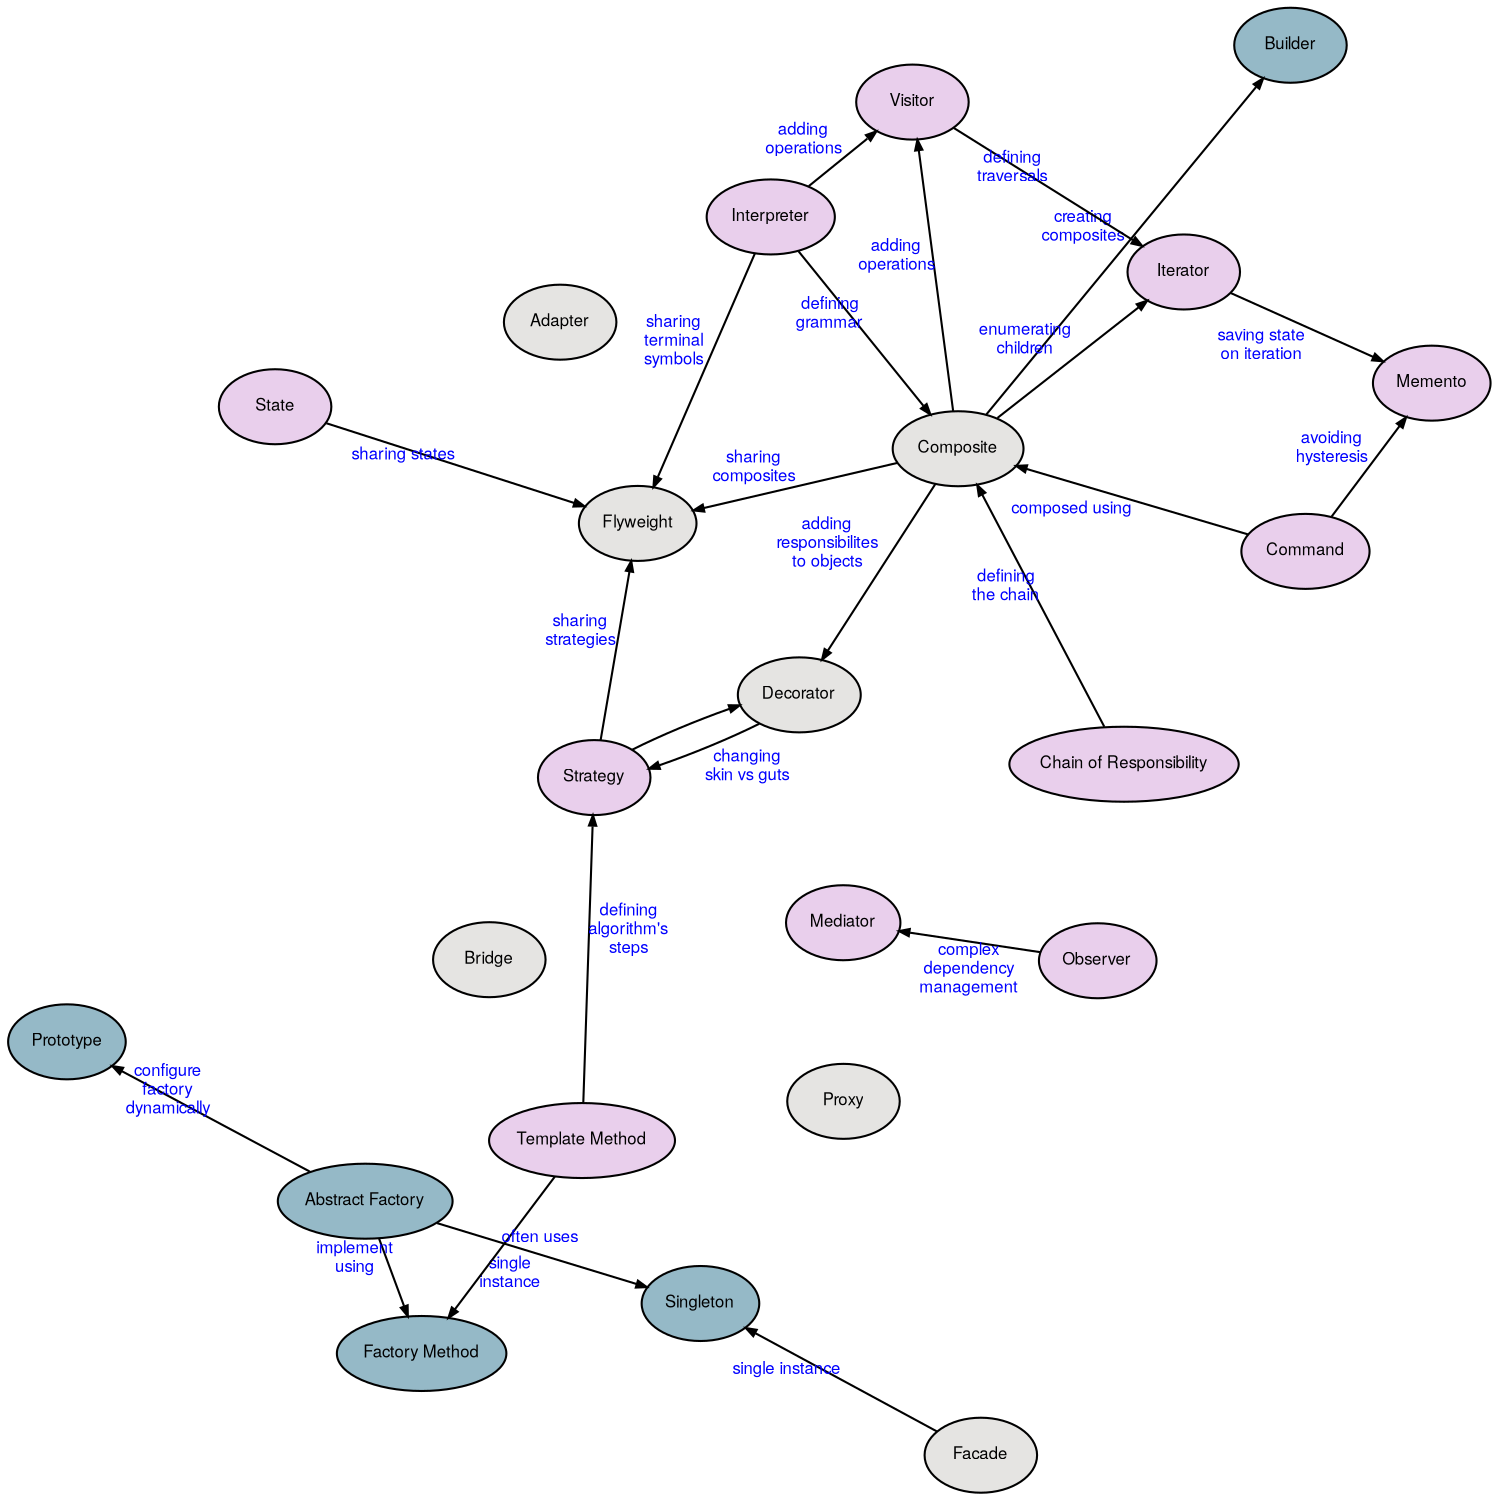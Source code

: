 digraph {
    graph [ fontname="Helvetica Neue", fontcolor=blue, fontsize=8; layout=fdp, K=1.1, splines=true ];
    edge [ fontname="Helvetica Neue", fontcolor=blue, fontsize=8, arrowsize=0.5,  ];
    node [ fontname="Helvetica Neue", fontsize=8, style=filled ];

    node [ fontname="Helvetica Neue", fontcolor="#000000", fontsize=8, fillcolor="#95B9C7" ];
    AbstractFactory [ label="Abstract Factory" ]
    Builder [ label="Builder" ]
    FactoryMethod [ label="Factory Method" ]
    Prototype [ label="Prototype" ]
    Singleton [ label="Singleton" ]
    
    node [ fontname="Helvetica Neue", fontcolor="#000000", fontsize=8, fillcolor="#E5E4E2" ];
    Adapter [ label="Adapter" ]
    Bridge [ label="Bridge" ]
    Composite [ label="Composite" ]
    Decorator [ label="Decorator" ]
    Facade [ label="Facade" ]
    Flyweight [ label="Flyweight" ]
    Proxy [ label="Proxy" ]

    node [ fontname="Helvetica Neue", fontcolor="#000000", fontsize=8, fillcolor="#E9CFEC" ];
    ChainOfResponsibility [ label="Chain of Responsibility" ]
    Command [ label="Command" ]
    Interpreter [ label="Interpreter" ]
    Iterator [ label="Iterator" ]
    Mediator [ label="Mediator" ]
    Memento [ label="Memento" ]
    Observer [ label="Observer" ]
    State [ label="State" ]
    Strategy [ label="Strategy" ]
    TemplateMethod [ label="Template Method" ]
    Visitor [ label="Visitor" ]

    # Singleton

    # Facade
    Facade -> Singleton [ label="single instance" ]

    # AbstractFactory
    AbstractFactory -> Prototype [ label="configure\nfactory\ndynamically" ]
    AbstractFactory -> Singleton [ label="single\ninstance" ]
    AbstractFactory -> FactoryMethod [ label="implement\nusing" ]

    # Prototype

    # FactoryMethod

    # TemplateMethod
    TemplateMethod -> FactoryMethod [ label="often uses" ]
    TemplateMethod -> Strategy [ label="defining\nalgorithm's\nsteps" ]

    # State
    State -> Flyweight [ label="sharing states" ]

    # Strategy
    Strategy -> Decorator [ label="" ]
    Strategy -> Flyweight [ label="sharing\nstrategies" ]

    # Mediator

    # Observer
    Observer -> Mediator [ label="complex\ndependency\nmanagement" ]

    # Interpreter
    Interpreter -> Flyweight [ label="sharing\nterminal\nsymbols" ]
    Interpreter -> Composite [ label="defining\ngrammar" ]
    Interpreter -> Visitor [ label="adding\noperations" ]

    # ChainOfResponsibility
    ChainOfResponsibility -> Composite [ label="defining\nthe chain" ]

    # Flyweight

    # Visitor
    Visitor -> Iterator [ label="defining\ntraversals" ]

    # Decorator
    Decorator -> Strategy [ label="changing\nskin vs guts" ]

    # Composite
    Composite -> Builder [ label="creating\ncomposites" ]
    Composite -> Decorator [ label="adding\nresponsibilites\nto objects" ]
    Composite -> Flyweight [ label="sharing\ncomposites" ]
    Composite -> Visitor [ label="adding\noperations" ]
    Composite -> Iterator [ label="enumerating\nchildren" ]

    # Command
    Command -> Composite [ label="composed using" ]
    Command -> Memento [ label="avoiding\nhysteresis" ]

    # Iterator
    Iterator -> Memento [ label="saving state\non iteration" ]

    # Bridge

    # Builder

    # Adapter

    # Memento

    # Proxy
}

